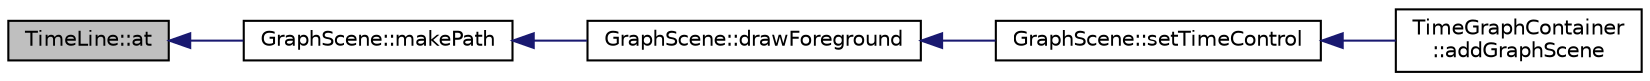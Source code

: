 digraph "TimeLine::at"
{
 // INTERACTIVE_SVG=YES
  edge [fontname="Helvetica",fontsize="10",labelfontname="Helvetica",labelfontsize="10"];
  node [fontname="Helvetica",fontsize="10",shape=record];
  rankdir="LR";
  Node1 [label="TimeLine::at",height=0.2,width=0.4,color="black", fillcolor="grey75", style="filled", fontcolor="black"];
  Node1 -> Node2 [dir="back",color="midnightblue",fontsize="10",style="solid",fontname="Helvetica"];
  Node2 [label="GraphScene::makePath",height=0.2,width=0.4,color="black", fillcolor="white", style="filled",URL="$d3/d91/class_graph_scene.html#a5cddfa46708c3ecef3963a4d03ba6e28"];
  Node2 -> Node3 [dir="back",color="midnightblue",fontsize="10",style="solid",fontname="Helvetica"];
  Node3 [label="GraphScene::drawForeground",height=0.2,width=0.4,color="black", fillcolor="white", style="filled",URL="$d3/d91/class_graph_scene.html#a8edcb186d2083846fbcd03cbadf2dd4e"];
  Node3 -> Node4 [dir="back",color="midnightblue",fontsize="10",style="solid",fontname="Helvetica"];
  Node4 [label="GraphScene::setTimeControl",height=0.2,width=0.4,color="black", fillcolor="white", style="filled",URL="$d3/d91/class_graph_scene.html#a471718db4b4a0754dd9a4192918dfe4a"];
  Node4 -> Node5 [dir="back",color="midnightblue",fontsize="10",style="solid",fontname="Helvetica"];
  Node5 [label="TimeGraphContainer\l::addGraphScene",height=0.2,width=0.4,color="black", fillcolor="white", style="filled",URL="$dd/d73/class_time_graph_container.html#a33301380b0e6e269831b373c231214ab"];
}
